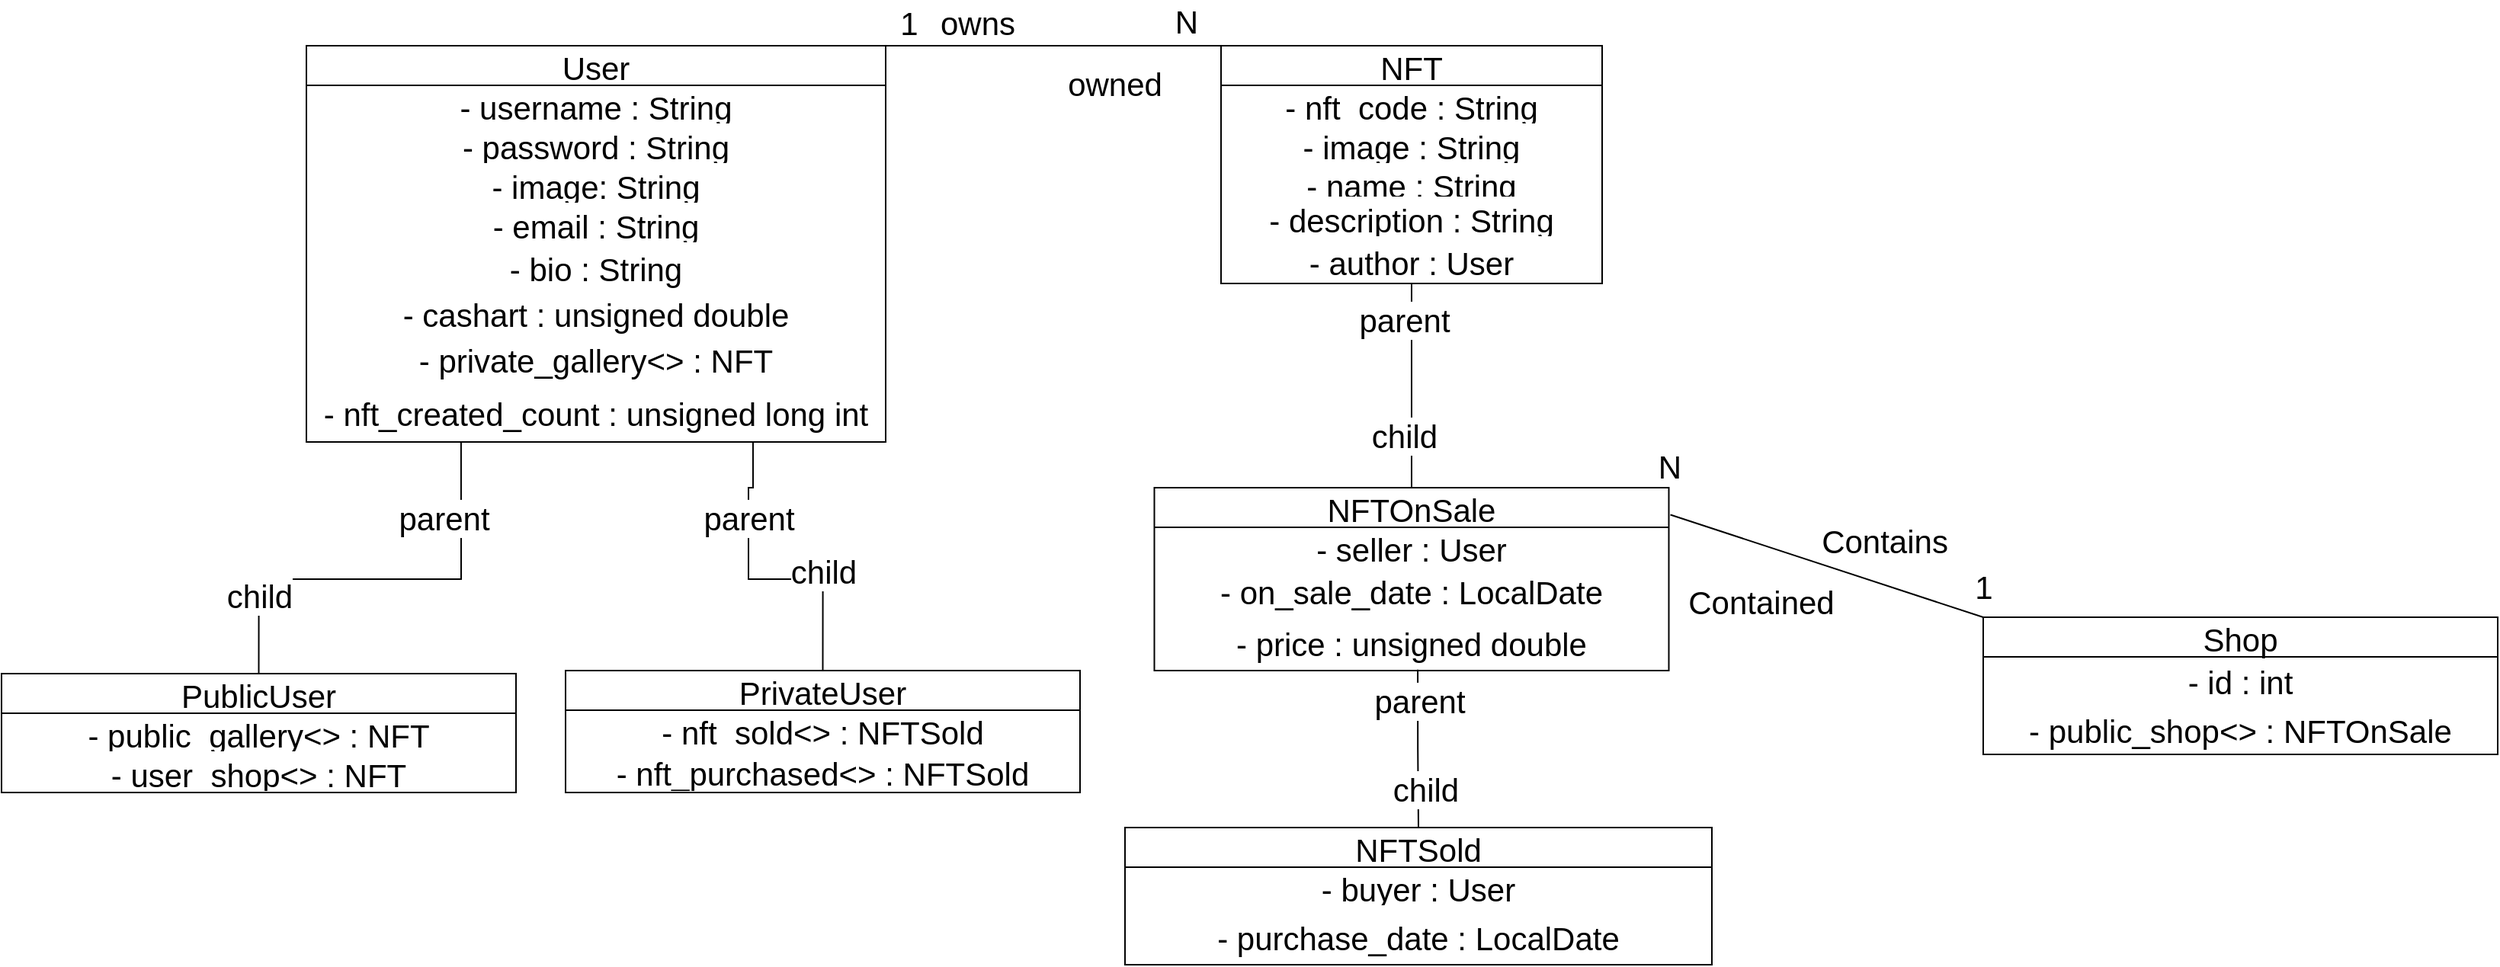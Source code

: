 <mxfile version="20.0.1" type="github">
  <diagram id="K9mG_RED5zR1RW_hAbLD" name="Page-1">
    <mxGraphModel dx="1422" dy="798" grid="1" gridSize="10" guides="1" tooltips="1" connect="1" arrows="1" fold="1" page="1" pageScale="1" pageWidth="827" pageHeight="1169" math="0" shadow="0">
      <root>
        <mxCell id="0" />
        <mxCell id="1" parent="0" />
        <mxCell id="_QlOosYH2mttHdngYGc2-9" value="User" style="swimlane;fontStyle=0;childLayout=stackLayout;horizontal=1;startSize=26;fillColor=none;horizontalStack=0;resizeParent=1;resizeParentMax=0;resizeLast=0;collapsible=1;marginBottom=0;fontSize=21;labelPosition=center;verticalLabelPosition=middle;align=center;verticalAlign=middle;swimlaneLine=1;glass=0;rounded=0;shadow=0;sketch=0;spacing=2;" parent="1" vertex="1">
          <mxGeometry x="210" y="120" width="380" height="260" as="geometry" />
        </mxCell>
        <mxCell id="_QlOosYH2mttHdngYGc2-10" value="- username : String" style="text;strokeColor=none;fillColor=none;align=center;verticalAlign=middle;spacingLeft=4;spacingRight=4;overflow=hidden;rotatable=0;points=[[0,0.5],[1,0.5]];portConstraint=eastwest;fontSize=21;labelPosition=center;verticalLabelPosition=middle;swimlaneLine=1;glass=0;rounded=0;shadow=0;sketch=0;spacing=2;" parent="_QlOosYH2mttHdngYGc2-9" vertex="1">
          <mxGeometry y="26" width="380" height="26" as="geometry" />
        </mxCell>
        <mxCell id="_QlOosYH2mttHdngYGc2-11" value="- password : String" style="text;strokeColor=none;fillColor=none;align=center;verticalAlign=middle;spacingLeft=4;spacingRight=4;overflow=hidden;rotatable=0;points=[[0,0.5],[1,0.5]];portConstraint=eastwest;fontSize=21;labelPosition=center;verticalLabelPosition=middle;swimlaneLine=1;glass=0;rounded=0;shadow=0;sketch=0;spacing=2;" parent="_QlOosYH2mttHdngYGc2-9" vertex="1">
          <mxGeometry y="52" width="380" height="26" as="geometry" />
        </mxCell>
        <mxCell id="_QlOosYH2mttHdngYGc2-12" value="- image: String" style="text;strokeColor=none;fillColor=none;align=center;verticalAlign=middle;spacingLeft=4;spacingRight=4;overflow=hidden;rotatable=0;points=[[0,0.5],[1,0.5]];portConstraint=eastwest;fontSize=21;labelPosition=center;verticalLabelPosition=middle;swimlaneLine=1;glass=0;rounded=0;shadow=0;sketch=0;spacing=2;" parent="_QlOosYH2mttHdngYGc2-9" vertex="1">
          <mxGeometry y="78" width="380" height="26" as="geometry" />
        </mxCell>
        <mxCell id="_QlOosYH2mttHdngYGc2-35" value="- email : String" style="text;strokeColor=none;fillColor=none;spacingLeft=4;spacingRight=4;overflow=hidden;rotatable=0;points=[[0,0.5],[1,0.5]];portConstraint=eastwest;fontSize=21;labelPosition=center;verticalLabelPosition=middle;align=center;verticalAlign=middle;swimlaneLine=1;glass=0;rounded=0;shadow=0;sketch=0;spacing=2;" parent="_QlOosYH2mttHdngYGc2-9" vertex="1">
          <mxGeometry y="104" width="380" height="26" as="geometry" />
        </mxCell>
        <mxCell id="_QlOosYH2mttHdngYGc2-37" value="- bio : String" style="text;strokeColor=none;fillColor=none;spacingLeft=4;spacingRight=4;overflow=hidden;rotatable=0;points=[[0,0.5],[1,0.5]];portConstraint=eastwest;fontSize=21;labelPosition=center;verticalLabelPosition=middle;align=center;verticalAlign=middle;swimlaneLine=1;glass=0;rounded=0;shadow=0;sketch=0;spacing=2;" parent="_QlOosYH2mttHdngYGc2-9" vertex="1">
          <mxGeometry y="130" width="380" height="30" as="geometry" />
        </mxCell>
        <mxCell id="_QlOosYH2mttHdngYGc2-100" value="- cashart : unsigned double" style="text;strokeColor=none;fillColor=none;spacingLeft=4;spacingRight=4;overflow=hidden;rotatable=0;points=[[0,0.5],[1,0.5]];portConstraint=eastwest;fontSize=21;labelPosition=center;verticalLabelPosition=middle;align=center;verticalAlign=middle;swimlaneLine=1;glass=0;rounded=0;shadow=0;sketch=0;spacing=2;" parent="_QlOosYH2mttHdngYGc2-9" vertex="1">
          <mxGeometry y="160" width="380" height="30" as="geometry" />
        </mxCell>
        <mxCell id="_QlOosYH2mttHdngYGc2-83" value="- private_gallery&lt;&gt; : NFT" style="text;strokeColor=none;fillColor=none;spacingLeft=4;spacingRight=4;overflow=hidden;rotatable=0;points=[[0,0.5],[1,0.5]];portConstraint=eastwest;fontSize=21;labelPosition=center;verticalLabelPosition=middle;align=center;verticalAlign=middle;swimlaneLine=1;glass=0;rounded=0;shadow=0;sketch=0;spacing=2;" parent="_QlOosYH2mttHdngYGc2-9" vertex="1">
          <mxGeometry y="190" width="380" height="30" as="geometry" />
        </mxCell>
        <mxCell id="_QlOosYH2mttHdngYGc2-90" value="- nft_created_count : unsigned long int" style="text;strokeColor=none;fillColor=none;spacingLeft=4;spacingRight=4;overflow=hidden;rotatable=0;points=[[0,0.5],[1,0.5]];portConstraint=eastwest;fontSize=21;labelPosition=center;verticalLabelPosition=middle;align=center;verticalAlign=middle;swimlaneLine=1;glass=0;rounded=0;shadow=0;sketch=0;spacing=2;" parent="_QlOosYH2mttHdngYGc2-9" vertex="1">
          <mxGeometry y="220" width="380" height="40" as="geometry" />
        </mxCell>
        <mxCell id="_QlOosYH2mttHdngYGc2-39" value="NFT" style="swimlane;fontStyle=0;childLayout=stackLayout;horizontal=1;startSize=26;fillColor=none;horizontalStack=0;resizeParent=1;resizeParentMax=0;resizeLast=0;collapsible=1;marginBottom=0;fontSize=21;labelPosition=center;verticalLabelPosition=middle;align=center;verticalAlign=middle;" parent="1" vertex="1">
          <mxGeometry x="810" y="120" width="250" height="156" as="geometry" />
        </mxCell>
        <mxCell id="_QlOosYH2mttHdngYGc2-42" value="- nft_code : String" style="text;strokeColor=none;fillColor=none;align=center;verticalAlign=middle;spacingLeft=4;spacingRight=4;overflow=hidden;rotatable=0;points=[[0,0.5],[1,0.5]];portConstraint=eastwest;fontSize=21;labelPosition=center;verticalLabelPosition=middle;" parent="_QlOosYH2mttHdngYGc2-39" vertex="1">
          <mxGeometry y="26" width="250" height="26" as="geometry" />
        </mxCell>
        <mxCell id="_QlOosYH2mttHdngYGc2-40" value="- image : String" style="text;strokeColor=none;fillColor=none;align=center;verticalAlign=middle;spacingLeft=4;spacingRight=4;overflow=hidden;rotatable=0;points=[[0,0.5],[1,0.5]];portConstraint=eastwest;fontSize=21;labelPosition=center;verticalLabelPosition=middle;" parent="_QlOosYH2mttHdngYGc2-39" vertex="1">
          <mxGeometry y="52" width="250" height="26" as="geometry" />
        </mxCell>
        <mxCell id="_QlOosYH2mttHdngYGc2-43" value="- name : String" style="text;strokeColor=none;fillColor=none;spacingLeft=4;spacingRight=4;overflow=hidden;rotatable=0;points=[[0,0.5],[1,0.5]];portConstraint=eastwest;fontSize=21;labelPosition=center;verticalLabelPosition=middle;align=center;verticalAlign=middle;" parent="_QlOosYH2mttHdngYGc2-39" vertex="1">
          <mxGeometry y="78" width="250" height="22" as="geometry" />
        </mxCell>
        <mxCell id="_QlOosYH2mttHdngYGc2-41" value="- description : String" style="text;strokeColor=none;fillColor=none;align=center;verticalAlign=middle;spacingLeft=4;spacingRight=4;overflow=hidden;rotatable=0;points=[[0,0.5],[1,0.5]];portConstraint=eastwest;fontSize=21;labelPosition=center;verticalLabelPosition=middle;" parent="_QlOosYH2mttHdngYGc2-39" vertex="1">
          <mxGeometry y="100" width="250" height="26" as="geometry" />
        </mxCell>
        <mxCell id="_QlOosYH2mttHdngYGc2-44" value="- author : User" style="text;strokeColor=none;fillColor=none;spacingLeft=4;spacingRight=4;overflow=hidden;rotatable=0;points=[[0,0.5],[1,0.5]];portConstraint=eastwest;fontSize=21;labelPosition=center;verticalLabelPosition=middle;align=center;verticalAlign=middle;" parent="_QlOosYH2mttHdngYGc2-39" vertex="1">
          <mxGeometry y="126" width="250" height="30" as="geometry" />
        </mxCell>
        <mxCell id="_QlOosYH2mttHdngYGc2-45" value="NFTOnSale" style="swimlane;fontStyle=0;childLayout=stackLayout;horizontal=1;startSize=26;fillColor=none;horizontalStack=0;resizeParent=1;resizeParentMax=0;resizeLast=0;collapsible=1;marginBottom=0;fontSize=21;labelPosition=center;verticalLabelPosition=middle;align=center;verticalAlign=middle;" parent="1" vertex="1">
          <mxGeometry x="766.25" y="410" width="337.5" height="120" as="geometry">
            <mxRectangle x="630" y="470" width="90" height="26" as="alternateBounds" />
          </mxGeometry>
        </mxCell>
        <mxCell id="_QlOosYH2mttHdngYGc2-46" value="- seller : User" style="text;strokeColor=none;fillColor=none;align=center;verticalAlign=middle;spacingLeft=4;spacingRight=4;overflow=hidden;rotatable=0;points=[[0,0.5],[1,0.5]];portConstraint=eastwest;fontSize=21;labelPosition=center;verticalLabelPosition=middle;" parent="_QlOosYH2mttHdngYGc2-45" vertex="1">
          <mxGeometry y="26" width="337.5" height="26" as="geometry" />
        </mxCell>
        <mxCell id="c4JM7ylSqcCvMtFFDTr7-1" value="- on_sale_date : LocalDate" style="text;strokeColor=none;fillColor=none;spacingLeft=4;spacingRight=4;overflow=hidden;rotatable=0;points=[[0,0.5],[1,0.5]];portConstraint=eastwest;fontSize=21;labelPosition=center;verticalLabelPosition=middle;align=center;verticalAlign=middle;" parent="_QlOosYH2mttHdngYGc2-45" vertex="1">
          <mxGeometry y="52" width="337.5" height="30" as="geometry" />
        </mxCell>
        <mxCell id="oeI8WYN1Ko2fFmswmGGP-5" value="- price : unsigned double" style="text;strokeColor=none;fillColor=none;align=center;verticalAlign=middle;spacingLeft=4;spacingRight=4;overflow=hidden;rotatable=0;points=[[0,0.5],[1,0.5]];portConstraint=eastwest;fontSize=21;labelPosition=center;verticalLabelPosition=middle;" parent="_QlOosYH2mttHdngYGc2-45" vertex="1">
          <mxGeometry y="82" width="337.5" height="38" as="geometry" />
        </mxCell>
        <mxCell id="_QlOosYH2mttHdngYGc2-50" value="" style="endArrow=none;html=1;edgeStyle=orthogonalEdgeStyle;rounded=0;entryX=0.5;entryY=0;entryDx=0;entryDy=0;exitX=0.5;exitY=1;exitDx=0;exitDy=0;fontSize=21;labelPosition=center;verticalLabelPosition=middle;align=center;verticalAlign=middle;" parent="1" source="_QlOosYH2mttHdngYGc2-39" target="_QlOosYH2mttHdngYGc2-45" edge="1">
          <mxGeometry relative="1" as="geometry">
            <mxPoint x="710" y="421.09" as="sourcePoint" />
            <mxPoint x="550" y="545" as="targetPoint" />
            <Array as="points" />
          </mxGeometry>
        </mxCell>
        <mxCell id="_QlOosYH2mttHdngYGc2-51" value="parent" style="edgeLabel;resizable=0;html=1;align=center;verticalAlign=middle;fontSize=21;labelPosition=center;verticalLabelPosition=middle;" parent="_QlOosYH2mttHdngYGc2-50" connectable="0" vertex="1">
          <mxGeometry x="-1" relative="1" as="geometry">
            <mxPoint x="-5" y="24" as="offset" />
          </mxGeometry>
        </mxCell>
        <mxCell id="_QlOosYH2mttHdngYGc2-52" value="child" style="edgeLabel;resizable=0;html=1;align=center;verticalAlign=middle;fontSize=21;labelPosition=center;verticalLabelPosition=middle;" parent="_QlOosYH2mttHdngYGc2-50" connectable="0" vertex="1">
          <mxGeometry x="1" relative="1" as="geometry">
            <mxPoint x="-5" y="-34" as="offset" />
          </mxGeometry>
        </mxCell>
        <mxCell id="_QlOosYH2mttHdngYGc2-55" value="NFTSold" style="swimlane;fontStyle=0;childLayout=stackLayout;horizontal=1;startSize=26;fillColor=none;horizontalStack=0;resizeParent=1;resizeParentMax=0;resizeLast=0;collapsible=1;marginBottom=0;fontSize=21;labelPosition=center;verticalLabelPosition=middle;align=center;verticalAlign=middle;" parent="1" vertex="1">
          <mxGeometry x="747" y="633" width="385" height="90" as="geometry" />
        </mxCell>
        <mxCell id="_QlOosYH2mttHdngYGc2-56" value="- buyer : User" style="text;strokeColor=none;fillColor=none;align=center;verticalAlign=middle;spacingLeft=4;spacingRight=4;overflow=hidden;rotatable=0;points=[[0,0.5],[1,0.5]];portConstraint=eastwest;fontSize=21;labelPosition=center;verticalLabelPosition=middle;" parent="_QlOosYH2mttHdngYGc2-55" vertex="1">
          <mxGeometry y="26" width="385" height="26" as="geometry" />
        </mxCell>
        <mxCell id="_QlOosYH2mttHdngYGc2-54" value="- purchase_date : LocalDate" style="text;strokeColor=none;fillColor=none;spacingLeft=4;spacingRight=4;overflow=hidden;rotatable=0;points=[[0,0.5],[1,0.5]];portConstraint=eastwest;fontSize=21;labelPosition=center;verticalLabelPosition=middle;align=center;verticalAlign=middle;" parent="_QlOosYH2mttHdngYGc2-55" vertex="1">
          <mxGeometry y="52" width="385" height="38" as="geometry" />
        </mxCell>
        <mxCell id="_QlOosYH2mttHdngYGc2-60" value="" style="endArrow=none;html=1;edgeStyle=orthogonalEdgeStyle;rounded=0;startArrow=none;fontSize=21;labelPosition=center;verticalLabelPosition=middle;align=center;verticalAlign=middle;exitX=0.512;exitY=0.984;exitDx=0;exitDy=0;exitPerimeter=0;entryX=0.5;entryY=0;entryDx=0;entryDy=0;" parent="1" source="oeI8WYN1Ko2fFmswmGGP-5" target="_QlOosYH2mttHdngYGc2-55" edge="1">
          <mxGeometry relative="1" as="geometry">
            <mxPoint x="1012" y="320" as="sourcePoint" />
            <mxPoint x="1230" y="620" as="targetPoint" />
            <Array as="points" />
          </mxGeometry>
        </mxCell>
        <mxCell id="_QlOosYH2mttHdngYGc2-62" value="child" style="edgeLabel;resizable=0;html=1;align=center;verticalAlign=middle;fontSize=21;labelPosition=center;verticalLabelPosition=middle;" parent="_QlOosYH2mttHdngYGc2-60" connectable="0" vertex="1">
          <mxGeometry x="1" relative="1" as="geometry">
            <mxPoint x="4" y="-25" as="offset" />
          </mxGeometry>
        </mxCell>
        <mxCell id="_QlOosYH2mttHdngYGc2-72" value="" style="endArrow=none;html=1;rounded=0;entryX=0;entryY=0;entryDx=0;entryDy=0;exitX=1;exitY=0;exitDx=0;exitDy=0;fontSize=21;labelPosition=center;verticalLabelPosition=middle;align=center;verticalAlign=middle;" parent="1" source="_QlOosYH2mttHdngYGc2-9" target="_QlOosYH2mttHdngYGc2-39" edge="1">
          <mxGeometry relative="1" as="geometry">
            <mxPoint x="50" y="80" as="sourcePoint" />
            <mxPoint x="490" y="220" as="targetPoint" />
          </mxGeometry>
        </mxCell>
        <mxCell id="_QlOosYH2mttHdngYGc2-73" value="N" style="resizable=0;html=1;align=center;verticalAlign=middle;fontSize=21;labelPosition=center;verticalLabelPosition=middle;" parent="_QlOosYH2mttHdngYGc2-72" connectable="0" vertex="1">
          <mxGeometry x="1" relative="1" as="geometry">
            <mxPoint x="-23" y="-16" as="offset" />
          </mxGeometry>
        </mxCell>
        <mxCell id="_QlOosYH2mttHdngYGc2-77" value="1" style="text;html=1;align=center;verticalAlign=middle;resizable=0;points=[];autosize=1;strokeColor=none;fillColor=none;fontSize=21;labelPosition=center;verticalLabelPosition=middle;swimlaneLine=1;glass=0;rounded=0;shadow=0;sketch=0;spacing=2;" parent="1" vertex="1">
          <mxGeometry x="590" y="90" width="30" height="30" as="geometry" />
        </mxCell>
        <mxCell id="_QlOosYH2mttHdngYGc2-85" value="owns" style="text;html=1;align=center;verticalAlign=middle;resizable=0;points=[];autosize=1;strokeColor=none;fillColor=none;fontSize=21;labelPosition=center;verticalLabelPosition=middle;" parent="1" vertex="1">
          <mxGeometry x="620" y="90" width="60" height="30" as="geometry" />
        </mxCell>
        <mxCell id="c4JM7ylSqcCvMtFFDTr7-8" value="parent" style="edgeLabel;resizable=0;html=1;align=center;verticalAlign=middle;fontSize=21;labelPosition=center;verticalLabelPosition=middle;" parent="1" connectable="0" vertex="1">
          <mxGeometry x="939.5" y="550" as="geometry" />
        </mxCell>
        <mxCell id="c4JM7ylSqcCvMtFFDTr7-11" value="owned" style="text;html=1;align=center;verticalAlign=middle;resizable=0;points=[];autosize=1;strokeColor=none;fillColor=none;fontSize=21;" parent="1" vertex="1">
          <mxGeometry x="700" y="130" width="80" height="30" as="geometry" />
        </mxCell>
        <mxCell id="W5b3EH4xVybrZ5UgxgGs-1" value="PrivateUser" style="swimlane;fontStyle=0;childLayout=stackLayout;horizontal=1;startSize=26;fillColor=none;horizontalStack=0;resizeParent=1;resizeParentMax=0;resizeLast=0;collapsible=1;marginBottom=0;fontSize=21;labelPosition=center;verticalLabelPosition=middle;align=center;verticalAlign=middle;" parent="1" vertex="1">
          <mxGeometry x="380" y="530" width="337.5" height="80" as="geometry">
            <mxRectangle x="630" y="470" width="90" height="26" as="alternateBounds" />
          </mxGeometry>
        </mxCell>
        <mxCell id="_QlOosYH2mttHdngYGc2-23" value="- nft_sold&lt;&gt; : NFTSold" style="text;strokeColor=none;fillColor=none;align=center;verticalAlign=middle;spacingLeft=4;spacingRight=4;overflow=hidden;rotatable=0;points=[[0,0.5],[1,0.5]];portConstraint=eastwest;fontSize=21;labelPosition=center;verticalLabelPosition=middle;swimlaneLine=1;glass=0;rounded=0;shadow=0;sketch=0;spacing=2;" parent="W5b3EH4xVybrZ5UgxgGs-1" vertex="1">
          <mxGeometry y="26" width="337.5" height="26" as="geometry" />
        </mxCell>
        <mxCell id="_QlOosYH2mttHdngYGc2-22" value="- nft_purchased&lt;&gt; : NFTSold" style="text;strokeColor=none;fillColor=none;align=center;verticalAlign=middle;spacingLeft=4;spacingRight=4;overflow=hidden;rotatable=0;points=[[0,0.5],[1,0.5]];portConstraint=eastwest;fontSize=21;labelPosition=center;verticalLabelPosition=middle;swimlaneLine=1;glass=0;rounded=0;shadow=0;sketch=0;spacing=2;" parent="W5b3EH4xVybrZ5UgxgGs-1" vertex="1">
          <mxGeometry y="52" width="337.5" height="28" as="geometry" />
        </mxCell>
        <mxCell id="W5b3EH4xVybrZ5UgxgGs-4" value="PublicUser" style="swimlane;fontStyle=0;childLayout=stackLayout;horizontal=1;startSize=26;fillColor=none;horizontalStack=0;resizeParent=1;resizeParentMax=0;resizeLast=0;collapsible=1;marginBottom=0;fontSize=21;labelPosition=center;verticalLabelPosition=middle;align=center;verticalAlign=middle;" parent="1" vertex="1">
          <mxGeometry x="10" y="532" width="337.5" height="78" as="geometry">
            <mxRectangle x="630" y="470" width="90" height="26" as="alternateBounds" />
          </mxGeometry>
        </mxCell>
        <mxCell id="_QlOosYH2mttHdngYGc2-26" value="- public_gallery&lt;&gt; : NFT" style="text;strokeColor=none;fillColor=none;align=center;verticalAlign=middle;spacingLeft=4;spacingRight=4;overflow=hidden;rotatable=0;points=[[0,0.5],[1,0.5]];portConstraint=eastwest;fontSize=21;labelPosition=center;verticalLabelPosition=middle;swimlaneLine=1;glass=0;rounded=0;shadow=0;sketch=0;spacing=2;" parent="W5b3EH4xVybrZ5UgxgGs-4" vertex="1">
          <mxGeometry y="26" width="337.5" height="26" as="geometry" />
        </mxCell>
        <mxCell id="W5b3EH4xVybrZ5UgxgGs-7" value="- user_shop&lt;&gt; : NFT" style="text;strokeColor=none;fillColor=none;align=center;verticalAlign=middle;spacingLeft=4;spacingRight=4;overflow=hidden;rotatable=0;points=[[0,0.5],[1,0.5]];portConstraint=eastwest;fontSize=21;labelPosition=center;verticalLabelPosition=middle;swimlaneLine=1;glass=0;rounded=0;shadow=0;sketch=0;spacing=2;" parent="W5b3EH4xVybrZ5UgxgGs-4" vertex="1">
          <mxGeometry y="52" width="337.5" height="26" as="geometry" />
        </mxCell>
        <mxCell id="W5b3EH4xVybrZ5UgxgGs-8" value="Shop" style="swimlane;fontStyle=0;childLayout=stackLayout;horizontal=1;startSize=26;fillColor=none;horizontalStack=0;resizeParent=1;resizeParentMax=0;resizeLast=0;collapsible=1;marginBottom=0;fontSize=21;labelPosition=center;verticalLabelPosition=middle;align=center;verticalAlign=middle;" parent="1" vertex="1">
          <mxGeometry x="1310" y="495" width="337.5" height="90" as="geometry">
            <mxRectangle x="630" y="470" width="90" height="26" as="alternateBounds" />
          </mxGeometry>
        </mxCell>
        <mxCell id="W5b3EH4xVybrZ5UgxgGs-9" value="- id : int" style="text;strokeColor=none;fillColor=none;spacingLeft=4;spacingRight=4;overflow=hidden;rotatable=0;points=[[0,0.5],[1,0.5]];portConstraint=eastwest;fontSize=21;labelPosition=center;verticalLabelPosition=middle;align=center;verticalAlign=middle;" parent="W5b3EH4xVybrZ5UgxgGs-8" vertex="1">
          <mxGeometry y="26" width="337.5" height="30" as="geometry" />
        </mxCell>
        <mxCell id="W5b3EH4xVybrZ5UgxgGs-11" value="- public_shop&lt;&gt; : NFTOnSale" style="text;strokeColor=none;fillColor=none;align=center;verticalAlign=middle;spacingLeft=4;spacingRight=4;overflow=hidden;rotatable=0;points=[[0,0.5],[1,0.5]];portConstraint=eastwest;fontSize=21;labelPosition=center;verticalLabelPosition=middle;swimlaneLine=1;glass=0;rounded=0;shadow=0;sketch=0;spacing=2;" parent="W5b3EH4xVybrZ5UgxgGs-8" vertex="1">
          <mxGeometry y="56" width="337.5" height="34" as="geometry" />
        </mxCell>
        <mxCell id="W5b3EH4xVybrZ5UgxgGs-14" value="" style="endArrow=none;html=1;edgeStyle=orthogonalEdgeStyle;rounded=0;entryX=0.267;entryY=0.997;entryDx=0;entryDy=0;startArrow=none;fontSize=21;labelPosition=center;verticalLabelPosition=middle;align=center;verticalAlign=middle;exitX=0.5;exitY=0;exitDx=0;exitDy=0;entryPerimeter=0;" parent="1" source="W5b3EH4xVybrZ5UgxgGs-4" target="_QlOosYH2mttHdngYGc2-90" edge="1">
          <mxGeometry relative="1" as="geometry">
            <mxPoint x="-7.5" y="835.01" as="sourcePoint" />
            <mxPoint x="167" y="750" as="targetPoint" />
            <Array as="points">
              <mxPoint x="179" y="470" />
              <mxPoint x="312" y="470" />
            </Array>
          </mxGeometry>
        </mxCell>
        <mxCell id="W5b3EH4xVybrZ5UgxgGs-15" value="child" style="edgeLabel;resizable=0;html=1;align=center;verticalAlign=middle;fontSize=21;labelPosition=center;verticalLabelPosition=middle;" parent="W5b3EH4xVybrZ5UgxgGs-14" connectable="0" vertex="1">
          <mxGeometry x="1" relative="1" as="geometry">
            <mxPoint x="-133" y="101" as="offset" />
          </mxGeometry>
        </mxCell>
        <mxCell id="W5b3EH4xVybrZ5UgxgGs-16" value="parent" style="edgeLabel;resizable=0;html=1;align=center;verticalAlign=middle;fontSize=21;labelPosition=center;verticalLabelPosition=middle;" parent="1" connectable="0" vertex="1">
          <mxGeometry x="300" y="430" as="geometry" />
        </mxCell>
        <mxCell id="W5b3EH4xVybrZ5UgxgGs-21" value="" style="endArrow=none;html=1;edgeStyle=orthogonalEdgeStyle;rounded=0;startArrow=none;fontSize=21;labelPosition=center;verticalLabelPosition=middle;align=center;verticalAlign=middle;exitX=0.5;exitY=0;exitDx=0;exitDy=0;entryX=0.771;entryY=1;entryDx=0;entryDy=0;entryPerimeter=0;" parent="1" source="W5b3EH4xVybrZ5UgxgGs-1" target="_QlOosYH2mttHdngYGc2-90" edge="1">
          <mxGeometry relative="1" as="geometry">
            <mxPoint x="130" y="519.8" as="sourcePoint" />
            <mxPoint x="343" y="410" as="targetPoint" />
            <Array as="points">
              <mxPoint x="549" y="470" />
              <mxPoint x="500" y="470" />
              <mxPoint x="500" y="410" />
            </Array>
          </mxGeometry>
        </mxCell>
        <mxCell id="W5b3EH4xVybrZ5UgxgGs-22" value="child" style="edgeLabel;resizable=0;html=1;align=center;verticalAlign=middle;fontSize=21;labelPosition=center;verticalLabelPosition=middle;" parent="W5b3EH4xVybrZ5UgxgGs-21" connectable="0" vertex="1">
          <mxGeometry x="1" relative="1" as="geometry">
            <mxPoint x="46" y="85" as="offset" />
          </mxGeometry>
        </mxCell>
        <mxCell id="W5b3EH4xVybrZ5UgxgGs-23" value="parent" style="edgeLabel;resizable=0;html=1;align=center;verticalAlign=middle;fontSize=21;labelPosition=center;verticalLabelPosition=middle;" parent="1" connectable="0" vertex="1">
          <mxGeometry x="500" y="430" as="geometry" />
        </mxCell>
        <mxCell id="W5b3EH4xVybrZ5UgxgGs-24" value="" style="endArrow=none;html=1;rounded=0;entryX=1.003;entryY=0.148;entryDx=0;entryDy=0;exitX=0;exitY=0;exitDx=0;exitDy=0;fontSize=21;labelPosition=center;verticalLabelPosition=middle;align=center;verticalAlign=middle;entryPerimeter=0;" parent="1" source="W5b3EH4xVybrZ5UgxgGs-8" target="_QlOosYH2mttHdngYGc2-45" edge="1">
          <mxGeometry relative="1" as="geometry">
            <mxPoint x="410" y="740" as="sourcePoint" />
            <mxPoint x="810" y="740" as="targetPoint" />
          </mxGeometry>
        </mxCell>
        <mxCell id="W5b3EH4xVybrZ5UgxgGs-25" value="N" style="resizable=0;html=1;align=center;verticalAlign=middle;fontSize=21;labelPosition=center;verticalLabelPosition=middle;" parent="W5b3EH4xVybrZ5UgxgGs-24" connectable="0" vertex="1">
          <mxGeometry x="1" relative="1" as="geometry">
            <mxPoint x="-1" y="-32" as="offset" />
          </mxGeometry>
        </mxCell>
        <mxCell id="W5b3EH4xVybrZ5UgxgGs-26" value="1" style="text;html=1;align=center;verticalAlign=middle;resizable=0;points=[];autosize=1;strokeColor=none;fillColor=none;fontSize=21;labelPosition=center;verticalLabelPosition=middle;swimlaneLine=1;glass=0;rounded=0;shadow=0;sketch=0;spacing=2;" parent="1" vertex="1">
          <mxGeometry x="1295" y="460" width="30" height="30" as="geometry" />
        </mxCell>
        <mxCell id="W5b3EH4xVybrZ5UgxgGs-29" value="Contains" style="text;html=1;align=center;verticalAlign=middle;resizable=0;points=[];autosize=1;strokeColor=none;fillColor=none;fontSize=21;labelPosition=center;verticalLabelPosition=middle;swimlaneLine=1;glass=0;rounded=0;shadow=0;sketch=0;spacing=2;" parent="1" vertex="1">
          <mxGeometry x="1195" y="430" width="100" height="30" as="geometry" />
        </mxCell>
        <mxCell id="W5b3EH4xVybrZ5UgxgGs-30" value="Contained" style="text;html=1;align=center;verticalAlign=middle;resizable=0;points=[];autosize=1;strokeColor=none;fillColor=none;fontSize=21;labelPosition=center;verticalLabelPosition=middle;swimlaneLine=1;glass=0;rounded=0;shadow=0;sketch=0;spacing=2;" parent="1" vertex="1">
          <mxGeometry x="1103.75" y="470" width="120" height="30" as="geometry" />
        </mxCell>
      </root>
    </mxGraphModel>
  </diagram>
</mxfile>
